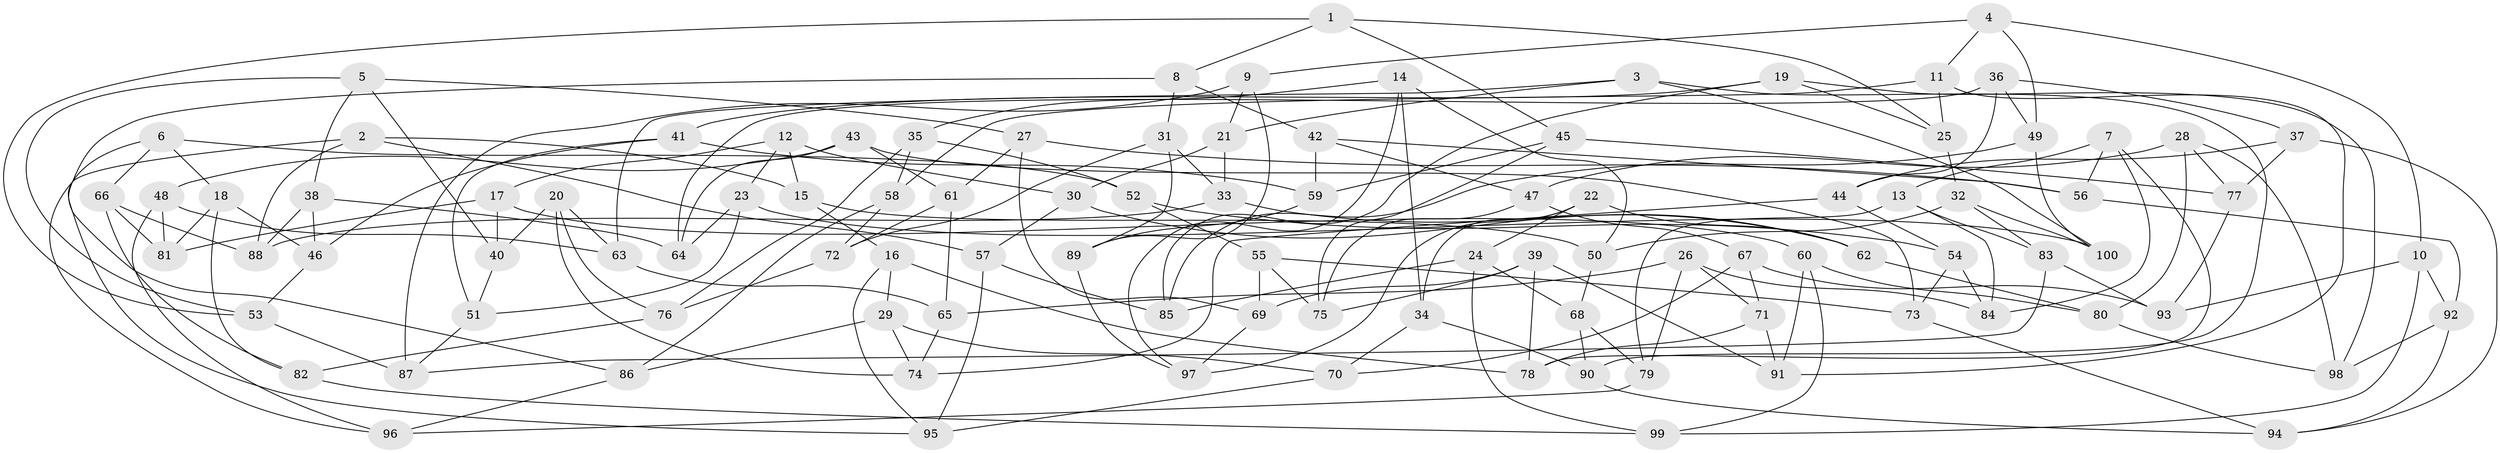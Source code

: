 // Generated by graph-tools (version 1.1) at 2025/38/03/09/25 02:38:04]
// undirected, 100 vertices, 200 edges
graph export_dot {
graph [start="1"]
  node [color=gray90,style=filled];
  1;
  2;
  3;
  4;
  5;
  6;
  7;
  8;
  9;
  10;
  11;
  12;
  13;
  14;
  15;
  16;
  17;
  18;
  19;
  20;
  21;
  22;
  23;
  24;
  25;
  26;
  27;
  28;
  29;
  30;
  31;
  32;
  33;
  34;
  35;
  36;
  37;
  38;
  39;
  40;
  41;
  42;
  43;
  44;
  45;
  46;
  47;
  48;
  49;
  50;
  51;
  52;
  53;
  54;
  55;
  56;
  57;
  58;
  59;
  60;
  61;
  62;
  63;
  64;
  65;
  66;
  67;
  68;
  69;
  70;
  71;
  72;
  73;
  74;
  75;
  76;
  77;
  78;
  79;
  80;
  81;
  82;
  83;
  84;
  85;
  86;
  87;
  88;
  89;
  90;
  91;
  92;
  93;
  94;
  95;
  96;
  97;
  98;
  99;
  100;
  1 -- 53;
  1 -- 8;
  1 -- 45;
  1 -- 25;
  2 -- 15;
  2 -- 96;
  2 -- 88;
  2 -- 57;
  3 -- 90;
  3 -- 100;
  3 -- 63;
  3 -- 21;
  4 -- 9;
  4 -- 49;
  4 -- 10;
  4 -- 11;
  5 -- 40;
  5 -- 27;
  5 -- 38;
  5 -- 53;
  6 -- 18;
  6 -- 52;
  6 -- 95;
  6 -- 66;
  7 -- 13;
  7 -- 78;
  7 -- 56;
  7 -- 84;
  8 -- 86;
  8 -- 31;
  8 -- 42;
  9 -- 87;
  9 -- 21;
  9 -- 89;
  10 -- 93;
  10 -- 92;
  10 -- 99;
  11 -- 25;
  11 -- 58;
  11 -- 91;
  12 -- 23;
  12 -- 30;
  12 -- 15;
  12 -- 17;
  13 -- 79;
  13 -- 84;
  13 -- 83;
  14 -- 34;
  14 -- 97;
  14 -- 50;
  14 -- 35;
  15 -- 16;
  15 -- 50;
  16 -- 78;
  16 -- 95;
  16 -- 29;
  17 -- 81;
  17 -- 40;
  17 -- 60;
  18 -- 81;
  18 -- 46;
  18 -- 82;
  19 -- 25;
  19 -- 98;
  19 -- 41;
  19 -- 85;
  20 -- 40;
  20 -- 76;
  20 -- 63;
  20 -- 74;
  21 -- 33;
  21 -- 30;
  22 -- 34;
  22 -- 62;
  22 -- 24;
  22 -- 97;
  23 -- 51;
  23 -- 100;
  23 -- 64;
  24 -- 99;
  24 -- 68;
  24 -- 85;
  25 -- 32;
  26 -- 65;
  26 -- 71;
  26 -- 84;
  26 -- 79;
  27 -- 61;
  27 -- 56;
  27 -- 69;
  28 -- 47;
  28 -- 98;
  28 -- 80;
  28 -- 77;
  29 -- 70;
  29 -- 74;
  29 -- 86;
  30 -- 62;
  30 -- 57;
  31 -- 33;
  31 -- 89;
  31 -- 72;
  32 -- 100;
  32 -- 83;
  32 -- 50;
  33 -- 88;
  33 -- 62;
  34 -- 90;
  34 -- 70;
  35 -- 58;
  35 -- 76;
  35 -- 52;
  36 -- 64;
  36 -- 44;
  36 -- 37;
  36 -- 49;
  37 -- 94;
  37 -- 77;
  37 -- 44;
  38 -- 46;
  38 -- 88;
  38 -- 64;
  39 -- 78;
  39 -- 75;
  39 -- 91;
  39 -- 69;
  40 -- 51;
  41 -- 59;
  41 -- 51;
  41 -- 46;
  42 -- 56;
  42 -- 47;
  42 -- 59;
  43 -- 64;
  43 -- 48;
  43 -- 73;
  43 -- 61;
  44 -- 54;
  44 -- 74;
  45 -- 77;
  45 -- 75;
  45 -- 59;
  46 -- 53;
  47 -- 67;
  47 -- 75;
  48 -- 96;
  48 -- 81;
  48 -- 63;
  49 -- 100;
  49 -- 85;
  50 -- 68;
  51 -- 87;
  52 -- 55;
  52 -- 54;
  53 -- 87;
  54 -- 84;
  54 -- 73;
  55 -- 75;
  55 -- 69;
  55 -- 73;
  56 -- 92;
  57 -- 95;
  57 -- 85;
  58 -- 86;
  58 -- 72;
  59 -- 89;
  60 -- 99;
  60 -- 80;
  60 -- 91;
  61 -- 72;
  61 -- 65;
  62 -- 80;
  63 -- 65;
  65 -- 74;
  66 -- 82;
  66 -- 88;
  66 -- 81;
  67 -- 70;
  67 -- 71;
  67 -- 93;
  68 -- 79;
  68 -- 90;
  69 -- 97;
  70 -- 95;
  71 -- 78;
  71 -- 91;
  72 -- 76;
  73 -- 94;
  76 -- 82;
  77 -- 93;
  79 -- 96;
  80 -- 98;
  82 -- 99;
  83 -- 93;
  83 -- 87;
  86 -- 96;
  89 -- 97;
  90 -- 94;
  92 -- 98;
  92 -- 94;
}

